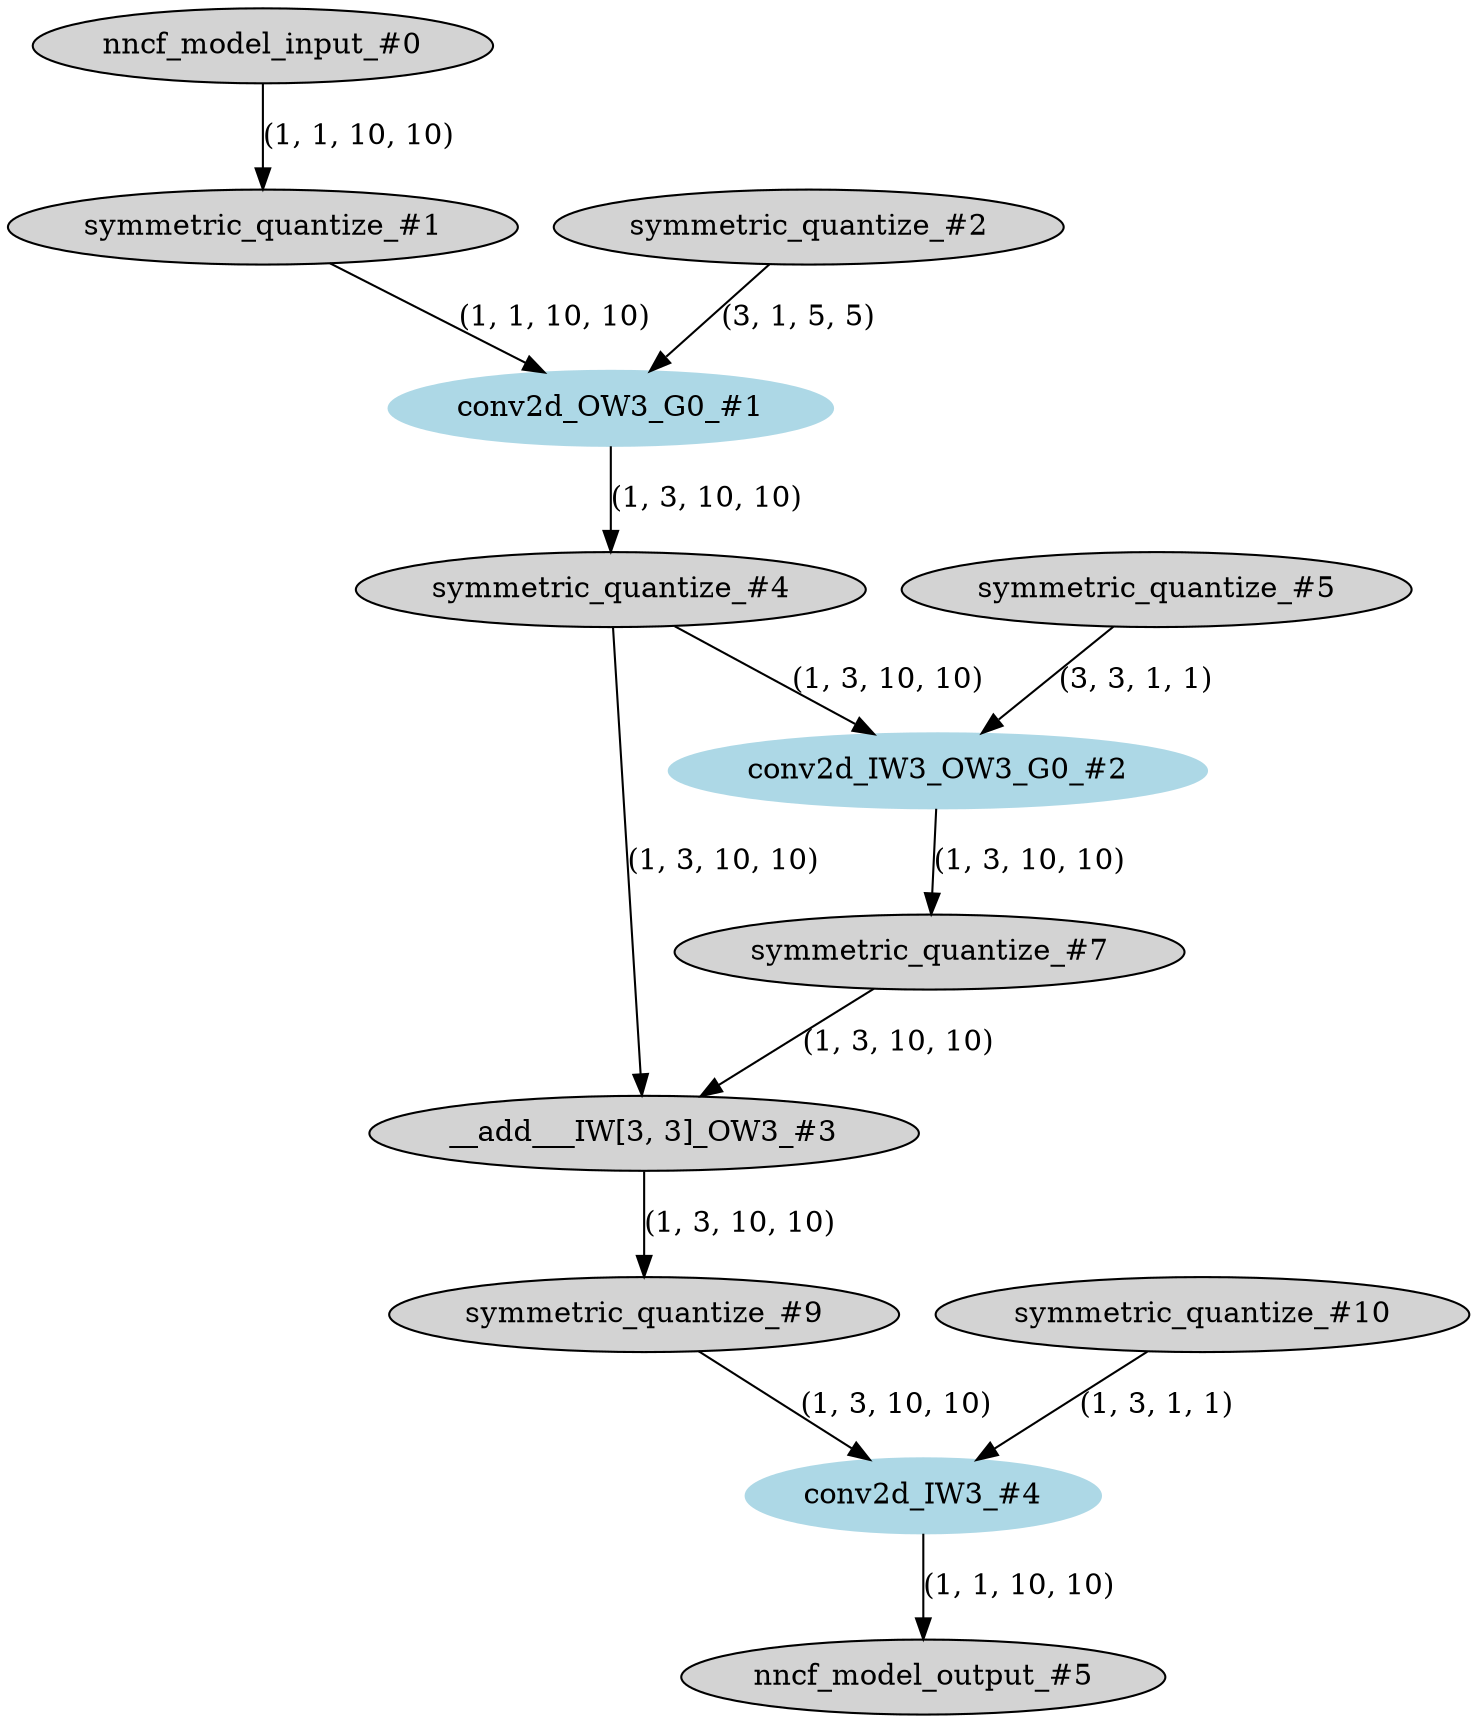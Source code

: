 strict digraph  {
"0 /nncf_model_input_0" [id=0, label="nncf_model_input_#0", style=filled, type=nncf_model_input];
"1 SymmetricQuantizer/symmetric_quantize_0" [id=1, label="symmetric_quantize_#1", style=filled, type=symmetric_quantize];
"2 ThreeConvModel/NNCFConv2d[conv1]/ModuleDict[pre_ops]/UpdateWeight[4]/SymmetricQuantizer[op]/symmetric_quantize_0" [id=2, label="symmetric_quantize_#2", style=filled, type=symmetric_quantize];
"3 ThreeConvModel/NNCFConv2d[conv1]/conv2d_0" [color=lightblue, id=3, label="conv2d_OW3_G0_#1", style=filled, type=conv2d];
"4 ThreeConvModel/NNCFConv2d[conv1]/SymmetricQuantizer/symmetric_quantize_0" [id=4, label="symmetric_quantize_#4", style=filled, type=symmetric_quantize];
"5 ThreeConvModel/NNCFConv2d[conv_to_skip]/ModuleDict[pre_ops]/UpdateWeight[4]/SymmetricQuantizer[op]/symmetric_quantize_0" [id=5, label="symmetric_quantize_#5", style=filled, type=symmetric_quantize];
"6 ThreeConvModel/NNCFConv2d[conv_to_skip]/conv2d_0" [color=lightblue, id=6, label="conv2d_IW3_OW3_G0_#2", style=filled, type=conv2d];
"7 ThreeConvModel/NNCFConv2d[conv_to_skip]/SymmetricQuantizer/symmetric_quantize_0" [id=7, label="symmetric_quantize_#7", style=filled, type=symmetric_quantize];
"8 ThreeConvModel/__add___0" [id=8, label="__add___IW[3, 3]_OW3_#3", style=filled, type=__add__];
"9 ThreeConvModel/SymmetricQuantizer/symmetric_quantize_0" [id=9, label="symmetric_quantize_#9", style=filled, type=symmetric_quantize];
"10 ThreeConvModel/NNCFConv2d[last_conv]/ModuleDict[pre_ops]/UpdateWeight[3]/SymmetricQuantizer[op]/symmetric_quantize_0" [id=10, label="symmetric_quantize_#10", style=filled, type=symmetric_quantize];
"11 ThreeConvModel/NNCFConv2d[last_conv]/conv2d_0" [color=lightblue, id=11, label="conv2d_IW3_#4", style=filled, type=conv2d];
"12 /nncf_model_output_0" [id=12, label="nncf_model_output_#5", style=filled, type=nncf_model_output];
"0 /nncf_model_input_0" -> "1 SymmetricQuantizer/symmetric_quantize_0"  [label="(1, 1, 10, 10)", style=solid];
"1 SymmetricQuantizer/symmetric_quantize_0" -> "3 ThreeConvModel/NNCFConv2d[conv1]/conv2d_0"  [label="(1, 1, 10, 10)", style=solid];
"2 ThreeConvModel/NNCFConv2d[conv1]/ModuleDict[pre_ops]/UpdateWeight[4]/SymmetricQuantizer[op]/symmetric_quantize_0" -> "3 ThreeConvModel/NNCFConv2d[conv1]/conv2d_0"  [label="(3, 1, 5, 5)", style=solid];
"3 ThreeConvModel/NNCFConv2d[conv1]/conv2d_0" -> "4 ThreeConvModel/NNCFConv2d[conv1]/SymmetricQuantizer/symmetric_quantize_0"  [label="(1, 3, 10, 10)", style=solid];
"4 ThreeConvModel/NNCFConv2d[conv1]/SymmetricQuantizer/symmetric_quantize_0" -> "6 ThreeConvModel/NNCFConv2d[conv_to_skip]/conv2d_0"  [label="(1, 3, 10, 10)", style=solid];
"4 ThreeConvModel/NNCFConv2d[conv1]/SymmetricQuantizer/symmetric_quantize_0" -> "8 ThreeConvModel/__add___0"  [label="(1, 3, 10, 10)", style=solid];
"5 ThreeConvModel/NNCFConv2d[conv_to_skip]/ModuleDict[pre_ops]/UpdateWeight[4]/SymmetricQuantizer[op]/symmetric_quantize_0" -> "6 ThreeConvModel/NNCFConv2d[conv_to_skip]/conv2d_0"  [label="(3, 3, 1, 1)", style=solid];
"6 ThreeConvModel/NNCFConv2d[conv_to_skip]/conv2d_0" -> "7 ThreeConvModel/NNCFConv2d[conv_to_skip]/SymmetricQuantizer/symmetric_quantize_0"  [label="(1, 3, 10, 10)", style=solid];
"7 ThreeConvModel/NNCFConv2d[conv_to_skip]/SymmetricQuantizer/symmetric_quantize_0" -> "8 ThreeConvModel/__add___0"  [label="(1, 3, 10, 10)", style=solid];
"8 ThreeConvModel/__add___0" -> "9 ThreeConvModel/SymmetricQuantizer/symmetric_quantize_0"  [label="(1, 3, 10, 10)", style=solid];
"9 ThreeConvModel/SymmetricQuantizer/symmetric_quantize_0" -> "11 ThreeConvModel/NNCFConv2d[last_conv]/conv2d_0"  [label="(1, 3, 10, 10)", style=solid];
"10 ThreeConvModel/NNCFConv2d[last_conv]/ModuleDict[pre_ops]/UpdateWeight[3]/SymmetricQuantizer[op]/symmetric_quantize_0" -> "11 ThreeConvModel/NNCFConv2d[last_conv]/conv2d_0"  [label="(1, 3, 1, 1)", style=solid];
"11 ThreeConvModel/NNCFConv2d[last_conv]/conv2d_0" -> "12 /nncf_model_output_0"  [label="(1, 1, 10, 10)", style=solid];
}
